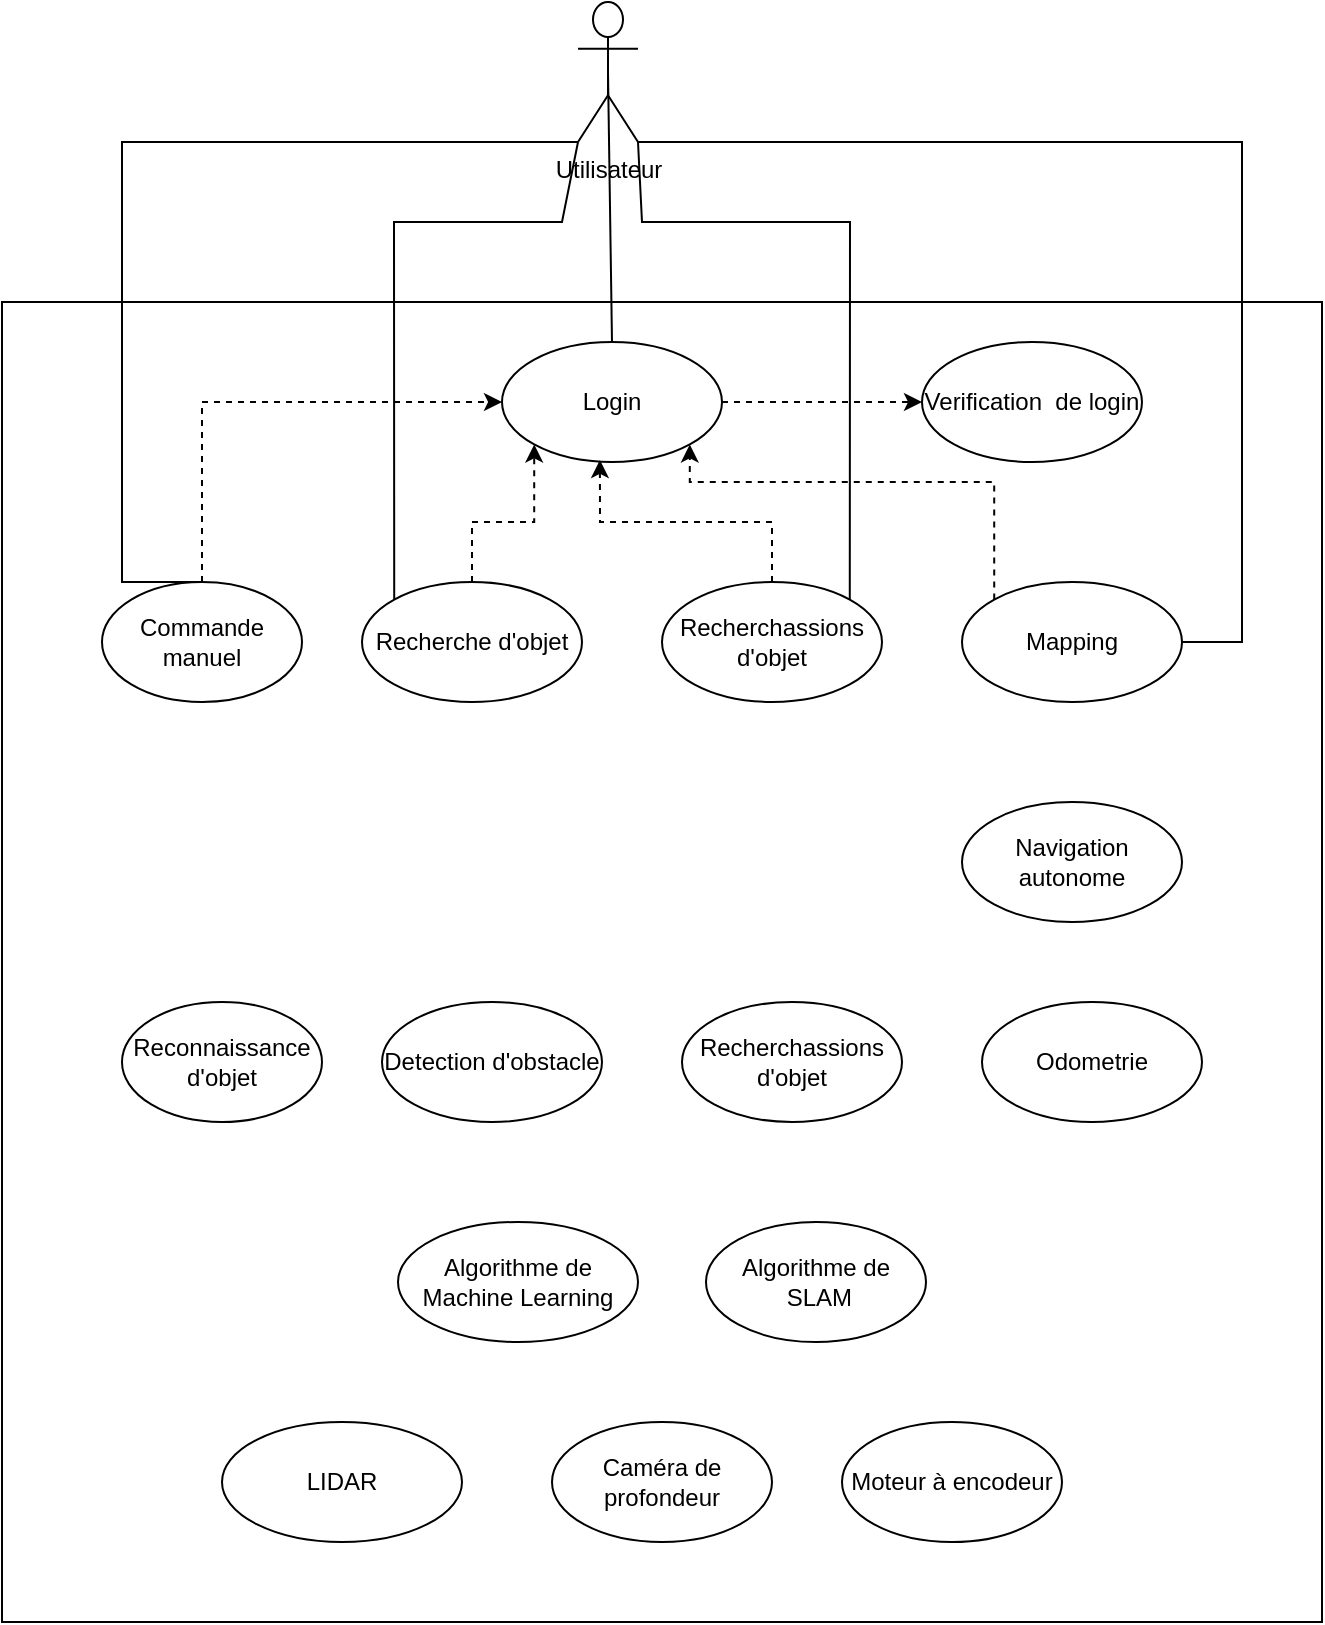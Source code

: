 <mxfile version="20.8.18" type="github">
  <diagram name="Page-1" id="Dn73y9k9ntJR02xOjBfo">
    <mxGraphModel dx="954" dy="550" grid="1" gridSize="10" guides="1" tooltips="1" connect="1" arrows="1" fold="1" page="1" pageScale="1" pageWidth="827" pageHeight="1169" math="0" shadow="0">
      <root>
        <mxCell id="0" />
        <mxCell id="1" parent="0" />
        <mxCell id="YcY5wflO2p1K-p8oIMmG-2" value="Utilisateur" style="shape=umlActor;verticalLabelPosition=bottom;verticalAlign=top;html=1;" vertex="1" parent="1">
          <mxGeometry x="428" y="10" width="30" height="70" as="geometry" />
        </mxCell>
        <mxCell id="YcY5wflO2p1K-p8oIMmG-3" value="" style="whiteSpace=wrap;html=1;aspect=fixed;" vertex="1" parent="1">
          <mxGeometry x="140" y="160" width="660" height="660" as="geometry" />
        </mxCell>
        <mxCell id="YcY5wflO2p1K-p8oIMmG-34" style="edgeStyle=orthogonalEdgeStyle;rounded=0;orthogonalLoop=1;jettySize=auto;html=1;exitX=1;exitY=0.5;exitDx=0;exitDy=0;entryX=0;entryY=0.5;entryDx=0;entryDy=0;dashed=1;" edge="1" parent="1" source="YcY5wflO2p1K-p8oIMmG-4" target="YcY5wflO2p1K-p8oIMmG-10">
          <mxGeometry relative="1" as="geometry" />
        </mxCell>
        <mxCell id="YcY5wflO2p1K-p8oIMmG-4" value="Login" style="ellipse;whiteSpace=wrap;html=1;" vertex="1" parent="1">
          <mxGeometry x="390" y="180" width="110" height="60" as="geometry" />
        </mxCell>
        <mxCell id="YcY5wflO2p1K-p8oIMmG-30" style="edgeStyle=orthogonalEdgeStyle;rounded=0;orthogonalLoop=1;jettySize=auto;html=1;exitX=0.5;exitY=0;exitDx=0;exitDy=0;entryX=0;entryY=0.5;entryDx=0;entryDy=0;dashed=1;" edge="1" parent="1" source="YcY5wflO2p1K-p8oIMmG-5" target="YcY5wflO2p1K-p8oIMmG-4">
          <mxGeometry relative="1" as="geometry" />
        </mxCell>
        <mxCell id="YcY5wflO2p1K-p8oIMmG-5" value="Commande manuel" style="ellipse;whiteSpace=wrap;html=1;" vertex="1" parent="1">
          <mxGeometry x="190" y="300" width="100" height="60" as="geometry" />
        </mxCell>
        <mxCell id="YcY5wflO2p1K-p8oIMmG-33" style="edgeStyle=orthogonalEdgeStyle;rounded=0;orthogonalLoop=1;jettySize=auto;html=1;exitX=0;exitY=0;exitDx=0;exitDy=0;entryX=1;entryY=1;entryDx=0;entryDy=0;dashed=1;" edge="1" parent="1" source="YcY5wflO2p1K-p8oIMmG-6" target="YcY5wflO2p1K-p8oIMmG-4">
          <mxGeometry relative="1" as="geometry">
            <Array as="points">
              <mxPoint x="636" y="250" />
              <mxPoint x="484" y="250" />
            </Array>
          </mxGeometry>
        </mxCell>
        <mxCell id="YcY5wflO2p1K-p8oIMmG-6" value="Mapping" style="ellipse;whiteSpace=wrap;html=1;" vertex="1" parent="1">
          <mxGeometry x="620" y="300" width="110" height="60" as="geometry" />
        </mxCell>
        <mxCell id="YcY5wflO2p1K-p8oIMmG-7" value="Navigation autonome" style="ellipse;whiteSpace=wrap;html=1;" vertex="1" parent="1">
          <mxGeometry x="620" y="410" width="110" height="60" as="geometry" />
        </mxCell>
        <mxCell id="YcY5wflO2p1K-p8oIMmG-32" style="edgeStyle=orthogonalEdgeStyle;rounded=0;orthogonalLoop=1;jettySize=auto;html=1;exitX=0.5;exitY=0;exitDx=0;exitDy=0;entryX=0.445;entryY=0.983;entryDx=0;entryDy=0;entryPerimeter=0;dashed=1;" edge="1" parent="1" source="YcY5wflO2p1K-p8oIMmG-8" target="YcY5wflO2p1K-p8oIMmG-4">
          <mxGeometry relative="1" as="geometry" />
        </mxCell>
        <mxCell id="YcY5wflO2p1K-p8oIMmG-8" value="Recherchassions d&#39;objet" style="ellipse;whiteSpace=wrap;html=1;" vertex="1" parent="1">
          <mxGeometry x="470" y="300" width="110" height="60" as="geometry" />
        </mxCell>
        <mxCell id="YcY5wflO2p1K-p8oIMmG-31" style="edgeStyle=orthogonalEdgeStyle;rounded=0;orthogonalLoop=1;jettySize=auto;html=1;exitX=0.5;exitY=0;exitDx=0;exitDy=0;entryX=0;entryY=1;entryDx=0;entryDy=0;dashed=1;" edge="1" parent="1" source="YcY5wflO2p1K-p8oIMmG-9" target="YcY5wflO2p1K-p8oIMmG-4">
          <mxGeometry relative="1" as="geometry" />
        </mxCell>
        <mxCell id="YcY5wflO2p1K-p8oIMmG-9" value="Recherche d&#39;objet" style="ellipse;whiteSpace=wrap;html=1;" vertex="1" parent="1">
          <mxGeometry x="320" y="300" width="110" height="60" as="geometry" />
        </mxCell>
        <mxCell id="YcY5wflO2p1K-p8oIMmG-10" value="Verification &amp;nbsp;de login" style="ellipse;whiteSpace=wrap;html=1;" vertex="1" parent="1">
          <mxGeometry x="600" y="180" width="110" height="60" as="geometry" />
        </mxCell>
        <mxCell id="YcY5wflO2p1K-p8oIMmG-11" value="Reconnaissance d&#39;objet" style="ellipse;whiteSpace=wrap;html=1;" vertex="1" parent="1">
          <mxGeometry x="200" y="510" width="100" height="60" as="geometry" />
        </mxCell>
        <mxCell id="YcY5wflO2p1K-p8oIMmG-12" value="Odometrie" style="ellipse;whiteSpace=wrap;html=1;" vertex="1" parent="1">
          <mxGeometry x="630" y="510" width="110" height="60" as="geometry" />
        </mxCell>
        <mxCell id="YcY5wflO2p1K-p8oIMmG-13" value="Recherchassions d&#39;objet" style="ellipse;whiteSpace=wrap;html=1;" vertex="1" parent="1">
          <mxGeometry x="480" y="510" width="110" height="60" as="geometry" />
        </mxCell>
        <mxCell id="YcY5wflO2p1K-p8oIMmG-14" value="Detection d&#39;obstacle" style="ellipse;whiteSpace=wrap;html=1;" vertex="1" parent="1">
          <mxGeometry x="330" y="510" width="110" height="60" as="geometry" />
        </mxCell>
        <mxCell id="YcY5wflO2p1K-p8oIMmG-15" value="Algorithme de Machine Learning" style="ellipse;whiteSpace=wrap;html=1;" vertex="1" parent="1">
          <mxGeometry x="338" y="620" width="120" height="60" as="geometry" />
        </mxCell>
        <mxCell id="YcY5wflO2p1K-p8oIMmG-16" value="Algorithme de &amp;nbsp;SLAM" style="ellipse;whiteSpace=wrap;html=1;" vertex="1" parent="1">
          <mxGeometry x="492" y="620" width="110" height="60" as="geometry" />
        </mxCell>
        <mxCell id="YcY5wflO2p1K-p8oIMmG-17" value="LIDAR" style="ellipse;whiteSpace=wrap;html=1;" vertex="1" parent="1">
          <mxGeometry x="250" y="720" width="120" height="60" as="geometry" />
        </mxCell>
        <mxCell id="YcY5wflO2p1K-p8oIMmG-18" value="Caméra de profondeur" style="ellipse;whiteSpace=wrap;html=1;" vertex="1" parent="1">
          <mxGeometry x="415" y="720" width="110" height="60" as="geometry" />
        </mxCell>
        <mxCell id="YcY5wflO2p1K-p8oIMmG-19" value="Moteur à encodeur" style="ellipse;whiteSpace=wrap;html=1;" vertex="1" parent="1">
          <mxGeometry x="560" y="720" width="110" height="60" as="geometry" />
        </mxCell>
        <mxCell id="YcY5wflO2p1K-p8oIMmG-38" value="" style="endArrow=none;html=1;rounded=0;entryX=0.5;entryY=0.5;entryDx=0;entryDy=0;entryPerimeter=0;exitX=0.5;exitY=0;exitDx=0;exitDy=0;" edge="1" parent="1" source="YcY5wflO2p1K-p8oIMmG-4" target="YcY5wflO2p1K-p8oIMmG-2">
          <mxGeometry width="50" height="50" relative="1" as="geometry">
            <mxPoint x="390" y="270" as="sourcePoint" />
            <mxPoint x="440" y="220" as="targetPoint" />
          </mxGeometry>
        </mxCell>
        <mxCell id="YcY5wflO2p1K-p8oIMmG-40" value="" style="endArrow=none;html=1;rounded=0;entryX=0;entryY=1;entryDx=0;entryDy=0;entryPerimeter=0;exitX=0.5;exitY=0;exitDx=0;exitDy=0;" edge="1" parent="1" source="YcY5wflO2p1K-p8oIMmG-5" target="YcY5wflO2p1K-p8oIMmG-2">
          <mxGeometry width="50" height="50" relative="1" as="geometry">
            <mxPoint x="390" y="270" as="sourcePoint" />
            <mxPoint x="440" y="220" as="targetPoint" />
            <Array as="points">
              <mxPoint x="200" y="300" />
              <mxPoint x="200" y="80" />
            </Array>
          </mxGeometry>
        </mxCell>
        <mxCell id="YcY5wflO2p1K-p8oIMmG-57" value="" style="endArrow=none;html=1;rounded=0;entryX=1;entryY=1;entryDx=0;entryDy=0;entryPerimeter=0;exitX=1;exitY=0.5;exitDx=0;exitDy=0;" edge="1" parent="1" source="YcY5wflO2p1K-p8oIMmG-6" target="YcY5wflO2p1K-p8oIMmG-2">
          <mxGeometry width="50" height="50" relative="1" as="geometry">
            <mxPoint x="390" y="270" as="sourcePoint" />
            <mxPoint x="440" y="220" as="targetPoint" />
            <Array as="points">
              <mxPoint x="760" y="330" />
              <mxPoint x="760" y="80" />
            </Array>
          </mxGeometry>
        </mxCell>
        <mxCell id="YcY5wflO2p1K-p8oIMmG-58" value="" style="endArrow=none;html=1;rounded=0;exitX=0;exitY=0;exitDx=0;exitDy=0;entryX=0;entryY=1;entryDx=0;entryDy=0;entryPerimeter=0;" edge="1" parent="1" source="YcY5wflO2p1K-p8oIMmG-9" target="YcY5wflO2p1K-p8oIMmG-2">
          <mxGeometry width="50" height="50" relative="1" as="geometry">
            <mxPoint x="390" y="270" as="sourcePoint" />
            <mxPoint x="440" y="220" as="targetPoint" />
            <Array as="points">
              <mxPoint x="336" y="120" />
              <mxPoint x="420" y="120" />
            </Array>
          </mxGeometry>
        </mxCell>
        <mxCell id="YcY5wflO2p1K-p8oIMmG-59" value="" style="endArrow=none;html=1;rounded=0;entryX=1;entryY=1;entryDx=0;entryDy=0;entryPerimeter=0;exitX=1;exitY=0;exitDx=0;exitDy=0;" edge="1" parent="1" source="YcY5wflO2p1K-p8oIMmG-8" target="YcY5wflO2p1K-p8oIMmG-2">
          <mxGeometry width="50" height="50" relative="1" as="geometry">
            <mxPoint x="390" y="270" as="sourcePoint" />
            <mxPoint x="440" y="220" as="targetPoint" />
            <Array as="points">
              <mxPoint x="564" y="120" />
              <mxPoint x="460" y="120" />
            </Array>
          </mxGeometry>
        </mxCell>
      </root>
    </mxGraphModel>
  </diagram>
</mxfile>
